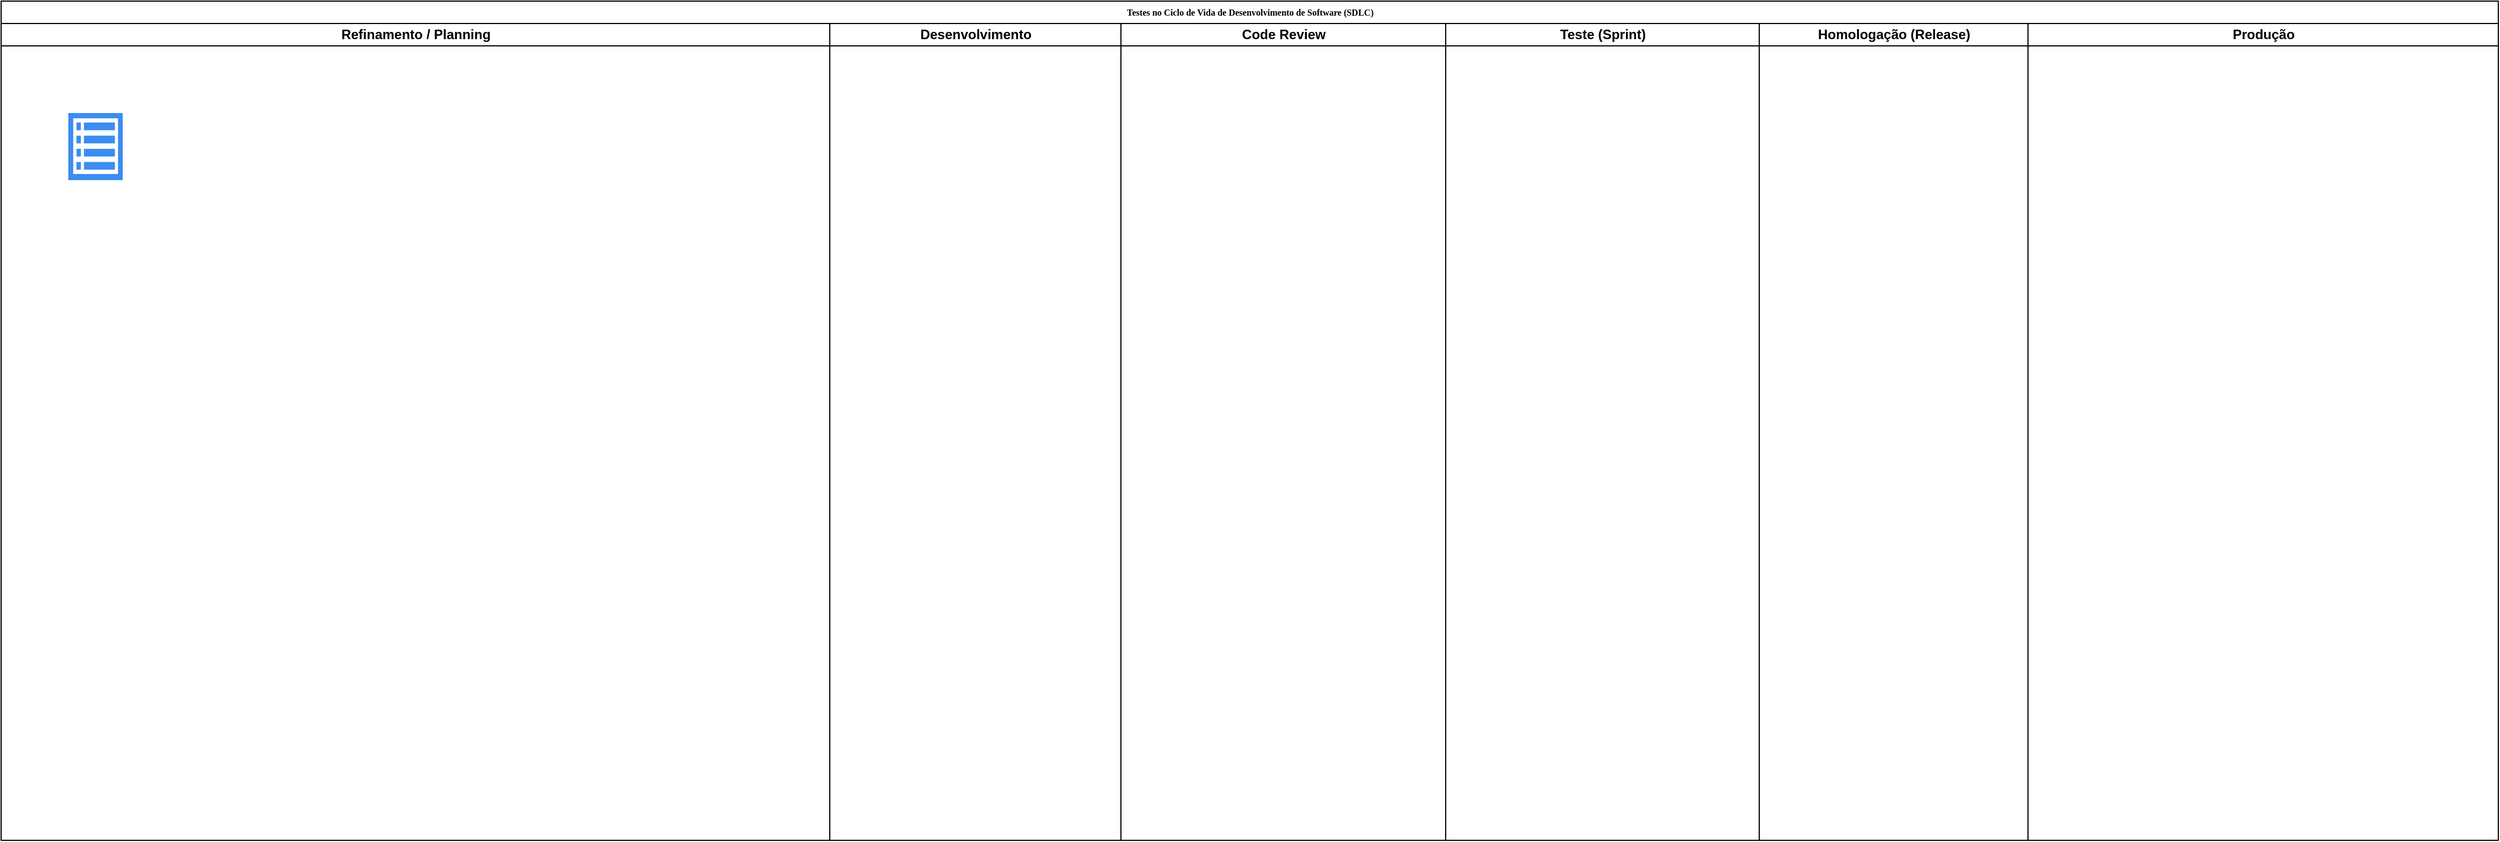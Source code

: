 <mxfile version="24.8.3">
  <diagram name="Page-1" id="74e2e168-ea6b-b213-b513-2b3c1d86103e">
    <mxGraphModel dx="2630" dy="936" grid="1" gridSize="10" guides="1" tooltips="1" connect="1" arrows="1" fold="1" page="1" pageScale="1" pageWidth="1100" pageHeight="850" background="none" math="0" shadow="0">
      <root>
        <mxCell id="0" />
        <mxCell id="1" parent="0" />
        <mxCell id="77e6c97f196da883-1" value="Testes no Ciclo de Vida de Desenvolvimento de Software (SDLC)" style="swimlane;html=1;childLayout=stackLayout;startSize=20;rounded=0;shadow=0;labelBackgroundColor=none;strokeWidth=1;fontFamily=Verdana;fontSize=8;align=center;" parent="1" vertex="1">
          <mxGeometry x="70" y="40" width="2230" height="750" as="geometry" />
        </mxCell>
        <mxCell id="77e6c97f196da883-2" value="Refinamento / Planning" style="swimlane;html=1;startSize=20;" parent="77e6c97f196da883-1" vertex="1">
          <mxGeometry y="20" width="740" height="730" as="geometry" />
        </mxCell>
        <mxCell id="rSFsk-fasPT_X7yhRa_L-2" value="" style="sketch=0;html=1;aspect=fixed;strokeColor=none;shadow=0;fillColor=#3B8DF1;verticalAlign=top;labelPosition=center;verticalLabelPosition=bottom;shape=mxgraph.gcp2.view_list" vertex="1" parent="77e6c97f196da883-2">
          <mxGeometry x="60" y="80" width="48.6" height="60" as="geometry" />
        </mxCell>
        <mxCell id="77e6c97f196da883-3" value="Desenvolvimento" style="swimlane;html=1;startSize=20;" parent="77e6c97f196da883-1" vertex="1">
          <mxGeometry x="740" y="20" width="260" height="730" as="geometry" />
        </mxCell>
        <mxCell id="77e6c97f196da883-4" value="Code Review" style="swimlane;html=1;startSize=20;" parent="77e6c97f196da883-1" vertex="1">
          <mxGeometry x="1000" y="20" width="290" height="730" as="geometry" />
        </mxCell>
        <mxCell id="77e6c97f196da883-5" value="Teste (Sprint)" style="swimlane;html=1;startSize=20;" parent="77e6c97f196da883-1" vertex="1">
          <mxGeometry x="1290" y="20" width="280" height="730" as="geometry" />
        </mxCell>
        <mxCell id="77e6c97f196da883-6" value="Homologação (Release)" style="swimlane;html=1;startSize=20;" parent="77e6c97f196da883-1" vertex="1">
          <mxGeometry x="1570" y="20" width="240" height="730" as="geometry" />
        </mxCell>
        <mxCell id="77e6c97f196da883-7" value="Produção" style="swimlane;html=1;startSize=20;" parent="77e6c97f196da883-1" vertex="1">
          <mxGeometry x="1810" y="20" width="420" height="730" as="geometry" />
        </mxCell>
      </root>
    </mxGraphModel>
  </diagram>
</mxfile>
